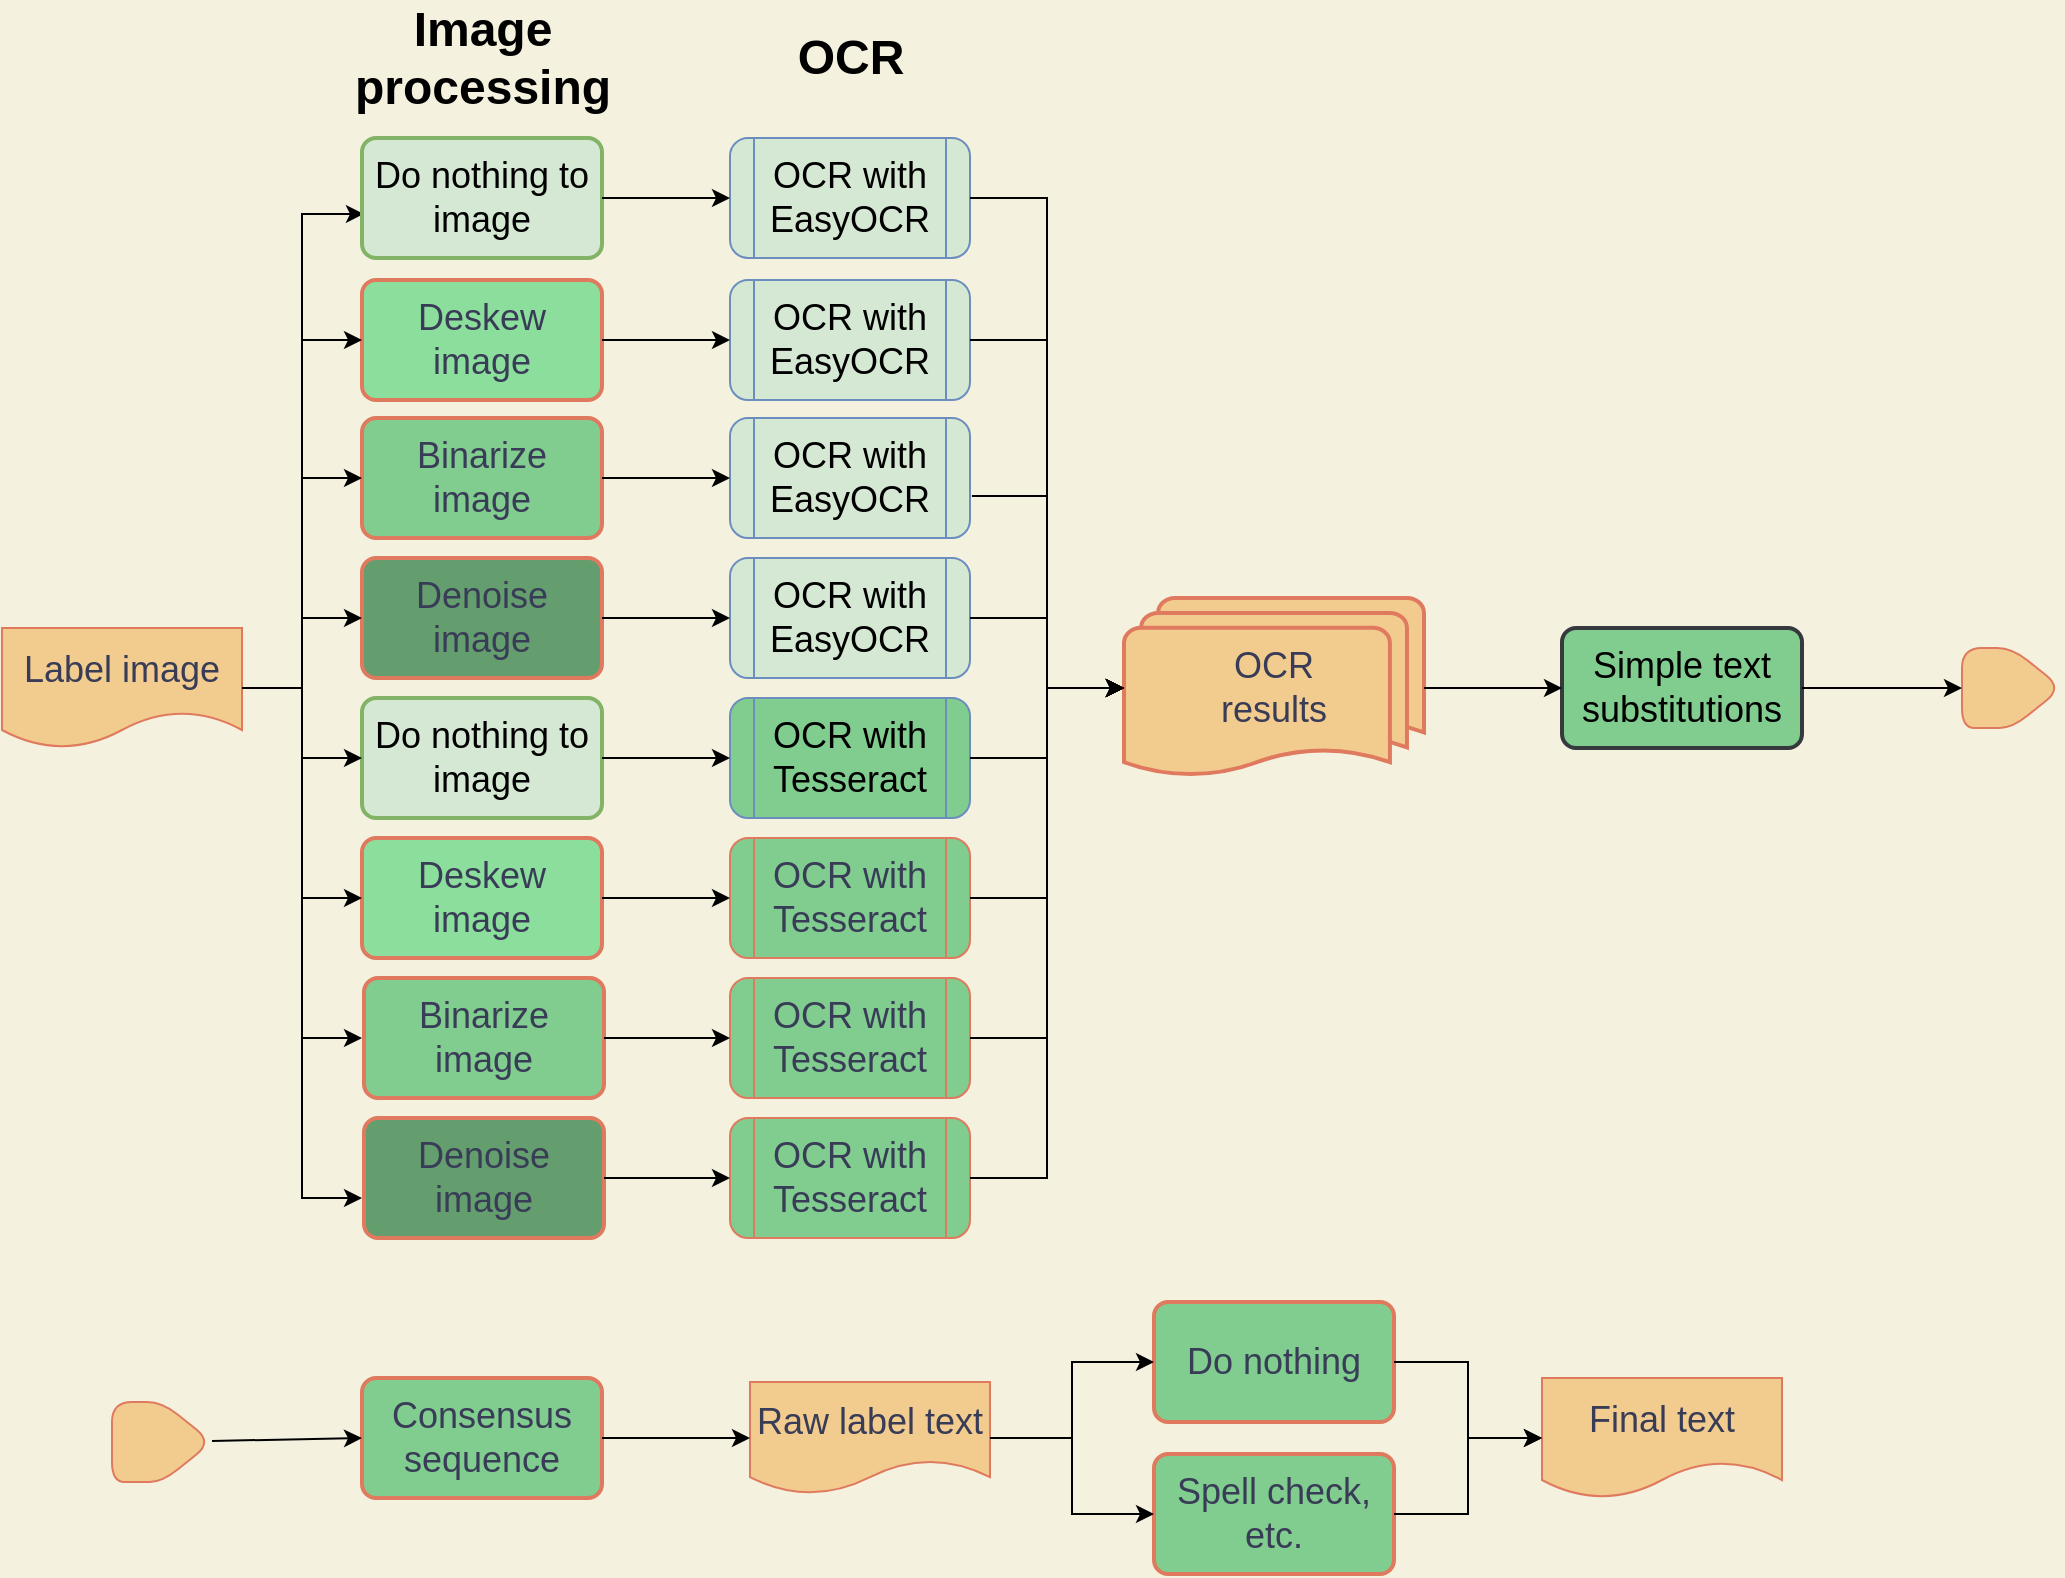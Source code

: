 <mxfile version="20.3.0" type="device"><diagram id="kgpKYQtTHZ0yAKxKKP6v" name="Page-1"><mxGraphModel dx="1102" dy="1209" grid="1" gridSize="10" guides="1" tooltips="1" connect="1" arrows="1" fold="1" page="1" pageScale="1" pageWidth="1100" pageHeight="850" background="#F4F1DE" math="0" shadow="0"><root><mxCell id="0"/><mxCell id="1" parent="0"/><mxCell id="5sHdTP7v1B1ae-Fam6eg-57" style="edgeStyle=orthogonalEdgeStyle;rounded=0;orthogonalLoop=1;jettySize=auto;html=1;exitX=1;exitY=0.5;exitDx=0;exitDy=0;entryX=0.008;entryY=0.633;entryDx=0;entryDy=0;entryPerimeter=0;" parent="1" source="5" target="rkL0Jd7m11eWdwFmsDs1-52" edge="1"><mxGeometry relative="1" as="geometry"/></mxCell><mxCell id="5" value="Label image" style="shape=document;whiteSpace=wrap;html=1;boundedLbl=1;fontSize=18;rounded=1;fillColor=#F2CC8F;strokeColor=#E07A5F;fontColor=#393C56;" parent="1" vertex="1"><mxGeometry x="20" y="335" width="120" height="60" as="geometry"/></mxCell><mxCell id="10" value="OCR&lt;br&gt;results" style="strokeWidth=2;html=1;shape=mxgraph.flowchart.multi-document;whiteSpace=wrap;fontSize=18;rounded=1;fillColor=#F2CC8F;strokeColor=#E07A5F;fontColor=#393C56;" parent="1" vertex="1"><mxGeometry x="581" y="320" width="150" height="90" as="geometry"/></mxCell><mxCell id="18" value="Raw label text" style="shape=document;whiteSpace=wrap;html=1;boundedLbl=1;fontSize=18;rounded=1;fillColor=#F2CC8F;strokeColor=#E07A5F;fontColor=#393C56;" parent="1" vertex="1"><mxGeometry x="394" y="712" width="120" height="56" as="geometry"/></mxCell><mxCell id="20" value="Final text" style="shape=document;whiteSpace=wrap;html=1;boundedLbl=1;fontSize=18;rounded=1;fillColor=#F2CC8F;strokeColor=#E07A5F;fontColor=#393C56;" parent="1" vertex="1"><mxGeometry x="790" y="710" width="120" height="60" as="geometry"/></mxCell><mxCell id="43" value="Consensus sequence" style="rounded=1;whiteSpace=wrap;html=1;absoluteArcSize=1;arcSize=14;strokeWidth=2;fontSize=18;fillColor=#81CC8F;strokeColor=#E07A5F;fontColor=#393C56;" parent="1" vertex="1"><mxGeometry x="200" y="710" width="120" height="60" as="geometry"/></mxCell><mxCell id="xcEXErJ5AjzrYhJP1DjB-54" value="" style="verticalLabelPosition=bottom;verticalAlign=top;html=1;shape=offPageConnector;rounded=1;size=0.5;direction=north;fillColor=#F2CC8F;strokeColor=#E07A5F;fontColor=#393C56;" parent="1" vertex="1"><mxGeometry x="1000" y="345" width="50" height="40" as="geometry"/></mxCell><mxCell id="rkL0Jd7m11eWdwFmsDs1-63" value="" style="verticalLabelPosition=bottom;verticalAlign=top;html=1;shape=offPageConnector;rounded=1;size=0.5;direction=north;fillColor=#F2CC8F;strokeColor=#E07A5F;fontColor=#393C56;" parent="1" vertex="1"><mxGeometry x="75" y="722" width="50" height="40" as="geometry"/></mxCell><mxCell id="rkL0Jd7m11eWdwFmsDs1-87" value="Image&lt;br&gt;processing" style="text;strokeColor=none;fillColor=none;html=1;fontSize=24;fontStyle=1;verticalAlign=middle;align=center;" parent="1" vertex="1"><mxGeometry x="210" y="30" width="100" height="40" as="geometry"/></mxCell><mxCell id="rkL0Jd7m11eWdwFmsDs1-88" value="OCR" style="text;strokeColor=none;fillColor=none;html=1;fontSize=24;fontStyle=1;verticalAlign=middle;align=center;" parent="1" vertex="1"><mxGeometry x="394" y="30" width="100" height="40" as="geometry"/></mxCell><mxCell id="-i7EjhoAqXeXkkZrZDzu-10" value="Deskew image" style="rounded=1;whiteSpace=wrap;html=1;absoluteArcSize=1;arcSize=14;strokeWidth=2;fontSize=18;fillColor=#8CDE9C;strokeColor=#E07A5F;fontColor=#393C56;" parent="1" vertex="1"><mxGeometry x="200" y="161" width="120" height="60" as="geometry"/></mxCell><mxCell id="7" value="Binarize image" style="rounded=1;whiteSpace=wrap;html=1;absoluteArcSize=1;arcSize=14;strokeWidth=2;fontSize=18;fillColor=#81CC8F;strokeColor=#E07A5F;fontColor=#393C56;" parent="1" vertex="1"><mxGeometry x="200" y="230" width="120" height="60" as="geometry"/></mxCell><object label="Denoise image" class="action" id="8"><mxCell style="rounded=1;whiteSpace=wrap;html=1;absoluteArcSize=1;arcSize=14;strokeWidth=2;fontSize=18;fillColor=#649E6F;strokeColor=#E07A5F;fontColor=#393C56;" parent="1" vertex="1"><mxGeometry x="200" y="300" width="120" height="60" as="geometry"/></mxCell></object><mxCell id="rkL0Jd7m11eWdwFmsDs1-52" value="Do nothing to image" style="rounded=1;whiteSpace=wrap;html=1;absoluteArcSize=1;arcSize=14;strokeWidth=2;fontSize=18;fillColor=#d5e8d4;strokeColor=#82b366;" parent="1" vertex="1"><mxGeometry x="200" y="90" width="120" height="60" as="geometry"/></mxCell><mxCell id="LT2ci1H4x0N9MevsjEof-57" value="Spell check, etc." style="rounded=1;whiteSpace=wrap;html=1;absoluteArcSize=1;arcSize=14;strokeWidth=2;fontSize=18;fillColor=#81CC8F;strokeColor=#E07A5F;fontColor=#393C56;" parent="1" vertex="1"><mxGeometry x="596" y="748" width="120" height="60" as="geometry"/></mxCell><mxCell id="YQkeItmMLmsTwrP5QZ_Y-52" value="Simple text&lt;br&gt;substitutions" style="rounded=1;whiteSpace=wrap;html=1;absoluteArcSize=1;arcSize=14;strokeWidth=2;fontSize=18;fillColor=#81CC8F;strokeColor=#36393d;" parent="1" vertex="1"><mxGeometry x="800" y="335" width="120" height="60" as="geometry"/></mxCell><mxCell id="5sHdTP7v1B1ae-Fam6eg-43" value="Deskew image" style="rounded=1;whiteSpace=wrap;html=1;absoluteArcSize=1;arcSize=14;strokeWidth=2;fontSize=18;fillColor=#8CDE9C;strokeColor=#E07A5F;fontColor=#393C56;" parent="1" vertex="1"><mxGeometry x="200" y="440" width="120" height="60" as="geometry"/></mxCell><mxCell id="5sHdTP7v1B1ae-Fam6eg-44" value="Binarize image" style="rounded=1;whiteSpace=wrap;html=1;absoluteArcSize=1;arcSize=14;strokeWidth=2;fontSize=18;fillColor=#81CC8F;strokeColor=#E07A5F;fontColor=#393C56;" parent="1" vertex="1"><mxGeometry x="201" y="510" width="120" height="60" as="geometry"/></mxCell><object label="Denoise image" class="action" id="5sHdTP7v1B1ae-Fam6eg-45"><mxCell style="rounded=1;whiteSpace=wrap;html=1;absoluteArcSize=1;arcSize=14;strokeWidth=2;fontSize=18;fillColor=#649E6F;strokeColor=#E07A5F;fontColor=#393C56;" parent="1" vertex="1"><mxGeometry x="201" y="580" width="120" height="60" as="geometry"/></mxCell></object><mxCell id="5sHdTP7v1B1ae-Fam6eg-46" value="Do nothing to image" style="rounded=1;whiteSpace=wrap;html=1;absoluteArcSize=1;arcSize=14;strokeWidth=2;fontSize=18;fillColor=#d5e8d4;strokeColor=#82b366;" parent="1" vertex="1"><mxGeometry x="200" y="370" width="120" height="60" as="geometry"/></mxCell><mxCell id="9" value="OCR with EasyOCR" style="shape=process;whiteSpace=wrap;html=1;backgroundOutline=1;fontSize=18;rounded=1;fillColor=#D5E8D4;strokeColor=#6c8ebf;" parent="1" vertex="1"><mxGeometry x="384" y="90" width="120" height="60" as="geometry"/></mxCell><mxCell id="rkL0Jd7m11eWdwFmsDs1-58" value="OCR with Tesseract" style="shape=process;whiteSpace=wrap;html=1;backgroundOutline=1;fontSize=18;rounded=1;fillColor=#81CC8F;strokeColor=#6c8ebf;" parent="1" vertex="1"><mxGeometry x="384" y="370" width="120" height="60" as="geometry"/></mxCell><mxCell id="5sHdTP7v1B1ae-Fam6eg-47" value="OCR with EasyOCR" style="shape=process;whiteSpace=wrap;html=1;backgroundOutline=1;fontSize=18;rounded=1;fillColor=#D5E8D4;strokeColor=#6c8ebf;" parent="1" vertex="1"><mxGeometry x="384" y="161" width="120" height="60" as="geometry"/></mxCell><mxCell id="5sHdTP7v1B1ae-Fam6eg-48" value="OCR with EasyOCR" style="shape=process;whiteSpace=wrap;html=1;backgroundOutline=1;fontSize=18;rounded=1;fillColor=#D5E8D4;strokeColor=#6c8ebf;" parent="1" vertex="1"><mxGeometry x="384" y="230" width="120" height="60" as="geometry"/></mxCell><mxCell id="5sHdTP7v1B1ae-Fam6eg-49" value="OCR with EasyOCR" style="shape=process;whiteSpace=wrap;html=1;backgroundOutline=1;fontSize=18;rounded=1;fillColor=#D5E8D4;strokeColor=#6c8ebf;" parent="1" vertex="1"><mxGeometry x="384" y="300" width="120" height="60" as="geometry"/></mxCell><mxCell id="5sHdTP7v1B1ae-Fam6eg-50" value="OCR with Tesseract" style="shape=process;whiteSpace=wrap;html=1;backgroundOutline=1;fontSize=18;rounded=1;fillColor=#81CC8F;strokeColor=#E07A5F;fontColor=#393C56;" parent="1" vertex="1"><mxGeometry x="384" y="440" width="120" height="60" as="geometry"/></mxCell><mxCell id="5sHdTP7v1B1ae-Fam6eg-51" value="OCR with Tesseract" style="shape=process;whiteSpace=wrap;html=1;backgroundOutline=1;fontSize=18;rounded=1;fillColor=#81CC8F;strokeColor=#E07A5F;fontColor=#393C56;" parent="1" vertex="1"><mxGeometry x="384" y="510" width="120" height="60" as="geometry"/></mxCell><mxCell id="5sHdTP7v1B1ae-Fam6eg-52" value="OCR with Tesseract" style="shape=process;whiteSpace=wrap;html=1;backgroundOutline=1;fontSize=18;rounded=1;fillColor=#81CC8F;strokeColor=#E07A5F;fontColor=#393C56;" parent="1" vertex="1"><mxGeometry x="384" y="580" width="120" height="60" as="geometry"/></mxCell><mxCell id="5sHdTP7v1B1ae-Fam6eg-58" style="edgeStyle=orthogonalEdgeStyle;rounded=0;orthogonalLoop=1;jettySize=auto;html=1;entryX=0;entryY=0.5;entryDx=0;entryDy=0;exitX=1;exitY=0.5;exitDx=0;exitDy=0;" parent="1" source="5" target="-i7EjhoAqXeXkkZrZDzu-10" edge="1"><mxGeometry relative="1" as="geometry"><mxPoint x="140" y="360" as="sourcePoint"/><mxPoint x="210.96" y="137.98" as="targetPoint"/></mxGeometry></mxCell><mxCell id="5sHdTP7v1B1ae-Fam6eg-59" style="edgeStyle=orthogonalEdgeStyle;rounded=0;orthogonalLoop=1;jettySize=auto;html=1;entryX=0;entryY=0.5;entryDx=0;entryDy=0;exitX=1;exitY=0.5;exitDx=0;exitDy=0;" parent="1" source="5" target="7" edge="1"><mxGeometry relative="1" as="geometry"><mxPoint x="150" y="375" as="sourcePoint"/><mxPoint x="210" y="201" as="targetPoint"/></mxGeometry></mxCell><mxCell id="5sHdTP7v1B1ae-Fam6eg-60" style="edgeStyle=orthogonalEdgeStyle;rounded=0;orthogonalLoop=1;jettySize=auto;html=1;entryX=0;entryY=0.5;entryDx=0;entryDy=0;exitX=1;exitY=0.5;exitDx=0;exitDy=0;" parent="1" source="5" target="8" edge="1"><mxGeometry relative="1" as="geometry"><mxPoint x="150" y="375" as="sourcePoint"/><mxPoint x="210" y="270" as="targetPoint"/></mxGeometry></mxCell><mxCell id="5sHdTP7v1B1ae-Fam6eg-61" style="edgeStyle=orthogonalEdgeStyle;rounded=0;orthogonalLoop=1;jettySize=auto;html=1;entryX=0;entryY=0.5;entryDx=0;entryDy=0;exitX=1;exitY=0.5;exitDx=0;exitDy=0;" parent="1" source="5" target="5sHdTP7v1B1ae-Fam6eg-46" edge="1"><mxGeometry relative="1" as="geometry"><mxPoint x="160" y="385" as="sourcePoint"/><mxPoint x="220" y="280" as="targetPoint"/></mxGeometry></mxCell><mxCell id="5sHdTP7v1B1ae-Fam6eg-62" style="edgeStyle=orthogonalEdgeStyle;rounded=0;orthogonalLoop=1;jettySize=auto;html=1;entryX=0;entryY=0.5;entryDx=0;entryDy=0;exitX=1;exitY=0.5;exitDx=0;exitDy=0;" parent="1" source="5" target="5sHdTP7v1B1ae-Fam6eg-43" edge="1"><mxGeometry relative="1" as="geometry"><mxPoint x="150" y="375" as="sourcePoint"/><mxPoint x="210" y="410" as="targetPoint"/></mxGeometry></mxCell><mxCell id="5sHdTP7v1B1ae-Fam6eg-64" style="edgeStyle=orthogonalEdgeStyle;rounded=0;orthogonalLoop=1;jettySize=auto;html=1;exitX=1;exitY=0.5;exitDx=0;exitDy=0;" parent="1" source="5" edge="1"><mxGeometry relative="1" as="geometry"><mxPoint x="150" y="375" as="sourcePoint"/><mxPoint x="200" y="540" as="targetPoint"/><Array as="points"><mxPoint x="170" y="365"/><mxPoint x="170" y="540"/></Array></mxGeometry></mxCell><mxCell id="5sHdTP7v1B1ae-Fam6eg-65" style="edgeStyle=orthogonalEdgeStyle;rounded=0;orthogonalLoop=1;jettySize=auto;html=1;exitX=1;exitY=0.5;exitDx=0;exitDy=0;" parent="1" source="5" edge="1"><mxGeometry relative="1" as="geometry"><mxPoint x="160" y="385" as="sourcePoint"/><mxPoint x="200" y="620" as="targetPoint"/><Array as="points"><mxPoint x="170" y="365"/><mxPoint x="170" y="620"/></Array></mxGeometry></mxCell><mxCell id="5sHdTP7v1B1ae-Fam6eg-67" value="" style="endArrow=classic;html=1;rounded=0;exitX=1;exitY=0.5;exitDx=0;exitDy=0;entryX=0;entryY=0.5;entryDx=0;entryDy=0;" parent="1" source="rkL0Jd7m11eWdwFmsDs1-52" target="9" edge="1"><mxGeometry width="50" height="50" relative="1" as="geometry"><mxPoint x="520" y="650" as="sourcePoint"/><mxPoint x="570" y="600" as="targetPoint"/></mxGeometry></mxCell><mxCell id="5sHdTP7v1B1ae-Fam6eg-68" value="" style="endArrow=classic;html=1;rounded=0;exitX=1;exitY=0.5;exitDx=0;exitDy=0;entryX=0;entryY=0.5;entryDx=0;entryDy=0;" parent="1" source="-i7EjhoAqXeXkkZrZDzu-10" target="5sHdTP7v1B1ae-Fam6eg-47" edge="1"><mxGeometry width="50" height="50" relative="1" as="geometry"><mxPoint x="330" y="130" as="sourcePoint"/><mxPoint x="394" y="130" as="targetPoint"/></mxGeometry></mxCell><mxCell id="5sHdTP7v1B1ae-Fam6eg-69" value="" style="endArrow=classic;html=1;rounded=0;exitX=1;exitY=0.5;exitDx=0;exitDy=0;entryX=0;entryY=0.5;entryDx=0;entryDy=0;" parent="1" source="7" target="5sHdTP7v1B1ae-Fam6eg-48" edge="1"><mxGeometry width="50" height="50" relative="1" as="geometry"><mxPoint x="330" y="201" as="sourcePoint"/><mxPoint x="394" y="201" as="targetPoint"/></mxGeometry></mxCell><mxCell id="5sHdTP7v1B1ae-Fam6eg-70" value="" style="endArrow=classic;html=1;rounded=0;exitX=1;exitY=0.5;exitDx=0;exitDy=0;entryX=0;entryY=0.5;entryDx=0;entryDy=0;" parent="1" source="8" target="5sHdTP7v1B1ae-Fam6eg-49" edge="1"><mxGeometry width="50" height="50" relative="1" as="geometry"><mxPoint x="330" y="270" as="sourcePoint"/><mxPoint x="394" y="270" as="targetPoint"/></mxGeometry></mxCell><mxCell id="5sHdTP7v1B1ae-Fam6eg-71" value="" style="endArrow=classic;html=1;rounded=0;exitX=1;exitY=0.5;exitDx=0;exitDy=0;entryX=0;entryY=0.5;entryDx=0;entryDy=0;" parent="1" source="5sHdTP7v1B1ae-Fam6eg-46" target="rkL0Jd7m11eWdwFmsDs1-58" edge="1"><mxGeometry width="50" height="50" relative="1" as="geometry"><mxPoint x="330" y="340" as="sourcePoint"/><mxPoint x="394" y="340" as="targetPoint"/></mxGeometry></mxCell><mxCell id="5sHdTP7v1B1ae-Fam6eg-72" value="" style="endArrow=classic;html=1;rounded=0;exitX=1;exitY=0.5;exitDx=0;exitDy=0;entryX=0;entryY=0.5;entryDx=0;entryDy=0;" parent="1" source="5sHdTP7v1B1ae-Fam6eg-43" target="5sHdTP7v1B1ae-Fam6eg-50" edge="1"><mxGeometry width="50" height="50" relative="1" as="geometry"><mxPoint x="340" y="350" as="sourcePoint"/><mxPoint x="404" y="350" as="targetPoint"/></mxGeometry></mxCell><mxCell id="5sHdTP7v1B1ae-Fam6eg-73" value="" style="endArrow=classic;html=1;rounded=0;exitX=1;exitY=0.5;exitDx=0;exitDy=0;entryX=0;entryY=0.5;entryDx=0;entryDy=0;" parent="1" source="5sHdTP7v1B1ae-Fam6eg-44" target="5sHdTP7v1B1ae-Fam6eg-51" edge="1"><mxGeometry width="50" height="50" relative="1" as="geometry"><mxPoint x="330" y="480" as="sourcePoint"/><mxPoint x="394" y="480" as="targetPoint"/></mxGeometry></mxCell><mxCell id="5sHdTP7v1B1ae-Fam6eg-74" value="" style="endArrow=classic;html=1;rounded=0;exitX=1;exitY=0.5;exitDx=0;exitDy=0;entryX=0;entryY=0.5;entryDx=0;entryDy=0;" parent="1" source="5sHdTP7v1B1ae-Fam6eg-45" target="5sHdTP7v1B1ae-Fam6eg-52" edge="1"><mxGeometry width="50" height="50" relative="1" as="geometry"><mxPoint x="331" y="550" as="sourcePoint"/><mxPoint x="394" y="550" as="targetPoint"/></mxGeometry></mxCell><mxCell id="5sHdTP7v1B1ae-Fam6eg-76" style="edgeStyle=orthogonalEdgeStyle;rounded=0;orthogonalLoop=1;jettySize=auto;html=1;exitX=1;exitY=0.5;exitDx=0;exitDy=0;entryX=0;entryY=0.5;entryDx=0;entryDy=0;entryPerimeter=0;" parent="1" source="9" target="10" edge="1"><mxGeometry relative="1" as="geometry"><mxPoint x="513" y="375" as="sourcePoint"/><mxPoint x="573.96" y="137.98" as="targetPoint"/></mxGeometry></mxCell><mxCell id="5sHdTP7v1B1ae-Fam6eg-77" style="edgeStyle=orthogonalEdgeStyle;rounded=0;orthogonalLoop=1;jettySize=auto;html=1;entryX=0;entryY=0.5;entryDx=0;entryDy=0;entryPerimeter=0;" parent="1" source="5sHdTP7v1B1ae-Fam6eg-47" target="10" edge="1"><mxGeometry relative="1" as="geometry"><mxPoint x="514" y="130" as="sourcePoint"/><mxPoint x="591" y="375" as="targetPoint"/></mxGeometry></mxCell><mxCell id="5sHdTP7v1B1ae-Fam6eg-78" style="edgeStyle=orthogonalEdgeStyle;rounded=0;orthogonalLoop=1;jettySize=auto;html=1;entryX=0;entryY=0.5;entryDx=0;entryDy=0;entryPerimeter=0;exitX=1.008;exitY=0.65;exitDx=0;exitDy=0;exitPerimeter=0;" parent="1" source="5sHdTP7v1B1ae-Fam6eg-48" target="10" edge="1"><mxGeometry relative="1" as="geometry"><mxPoint x="514" y="201" as="sourcePoint"/><mxPoint x="591" y="375" as="targetPoint"/></mxGeometry></mxCell><mxCell id="5sHdTP7v1B1ae-Fam6eg-79" style="edgeStyle=orthogonalEdgeStyle;rounded=0;orthogonalLoop=1;jettySize=auto;html=1;entryX=0;entryY=0.5;entryDx=0;entryDy=0;entryPerimeter=0;exitX=1;exitY=0.5;exitDx=0;exitDy=0;" parent="1" source="5sHdTP7v1B1ae-Fam6eg-49" target="10" edge="1"><mxGeometry relative="1" as="geometry"><mxPoint x="510" y="330" as="sourcePoint"/><mxPoint x="591" y="375" as="targetPoint"/></mxGeometry></mxCell><mxCell id="5sHdTP7v1B1ae-Fam6eg-81" style="edgeStyle=orthogonalEdgeStyle;rounded=0;orthogonalLoop=1;jettySize=auto;html=1;entryX=0;entryY=0.5;entryDx=0;entryDy=0;entryPerimeter=0;exitX=1;exitY=0.5;exitDx=0;exitDy=0;" parent="1" source="rkL0Jd7m11eWdwFmsDs1-58" target="10" edge="1"><mxGeometry relative="1" as="geometry"><mxPoint x="514" y="340" as="sourcePoint"/><mxPoint x="591" y="375" as="targetPoint"/></mxGeometry></mxCell><mxCell id="5sHdTP7v1B1ae-Fam6eg-82" style="edgeStyle=orthogonalEdgeStyle;rounded=0;orthogonalLoop=1;jettySize=auto;html=1;entryX=0;entryY=0.5;entryDx=0;entryDy=0;entryPerimeter=0;exitX=1;exitY=0.5;exitDx=0;exitDy=0;" parent="1" source="5sHdTP7v1B1ae-Fam6eg-50" target="10" edge="1"><mxGeometry relative="1" as="geometry"><mxPoint x="514" y="410" as="sourcePoint"/><mxPoint x="591" y="375" as="targetPoint"/></mxGeometry></mxCell><mxCell id="5sHdTP7v1B1ae-Fam6eg-83" style="edgeStyle=orthogonalEdgeStyle;rounded=0;orthogonalLoop=1;jettySize=auto;html=1;exitX=1;exitY=0.5;exitDx=0;exitDy=0;entryX=0;entryY=0.5;entryDx=0;entryDy=0;entryPerimeter=0;" parent="1" source="5sHdTP7v1B1ae-Fam6eg-51" target="10" edge="1"><mxGeometry relative="1" as="geometry"><mxPoint x="514" y="480" as="sourcePoint"/><mxPoint x="580" y="360" as="targetPoint"/></mxGeometry></mxCell><mxCell id="5sHdTP7v1B1ae-Fam6eg-84" style="edgeStyle=orthogonalEdgeStyle;rounded=0;orthogonalLoop=1;jettySize=auto;html=1;exitX=1;exitY=0.5;exitDx=0;exitDy=0;entryX=0;entryY=0.5;entryDx=0;entryDy=0;entryPerimeter=0;" parent="1" source="5sHdTP7v1B1ae-Fam6eg-52" target="10" edge="1"><mxGeometry relative="1" as="geometry"><mxPoint x="514" y="550" as="sourcePoint"/><mxPoint x="591" y="375" as="targetPoint"/></mxGeometry></mxCell><mxCell id="5sHdTP7v1B1ae-Fam6eg-85" value="" style="endArrow=classic;html=1;rounded=0;entryX=0;entryY=0.5;entryDx=0;entryDy=0;exitX=1;exitY=0.5;exitDx=0;exitDy=0;exitPerimeter=0;" parent="1" source="10" target="YQkeItmMLmsTwrP5QZ_Y-52" edge="1"><mxGeometry width="50" height="50" relative="1" as="geometry"><mxPoint x="520" y="650" as="sourcePoint"/><mxPoint x="570" y="600" as="targetPoint"/></mxGeometry></mxCell><mxCell id="5sHdTP7v1B1ae-Fam6eg-86" value="" style="endArrow=classic;html=1;rounded=0;entryX=0.5;entryY=0;entryDx=0;entryDy=0;exitX=1;exitY=0.5;exitDx=0;exitDy=0;" parent="1" source="YQkeItmMLmsTwrP5QZ_Y-52" target="xcEXErJ5AjzrYhJP1DjB-54" edge="1"><mxGeometry width="50" height="50" relative="1" as="geometry"><mxPoint x="741" y="375" as="sourcePoint"/><mxPoint x="810" y="375" as="targetPoint"/></mxGeometry></mxCell><mxCell id="5sHdTP7v1B1ae-Fam6eg-90" value="" style="endArrow=classic;html=1;rounded=0;entryX=0;entryY=0.5;entryDx=0;entryDy=0;" parent="1" source="rkL0Jd7m11eWdwFmsDs1-63" target="43" edge="1"><mxGeometry width="50" height="50" relative="1" as="geometry"><mxPoint x="110" y="742" as="sourcePoint"/><mxPoint x="570" y="572" as="targetPoint"/></mxGeometry></mxCell><mxCell id="5sHdTP7v1B1ae-Fam6eg-92" value="" style="endArrow=classic;html=1;rounded=0;entryX=0;entryY=0.5;entryDx=0;entryDy=0;exitX=1;exitY=0.5;exitDx=0;exitDy=0;" parent="1" source="43" target="18" edge="1"><mxGeometry width="50" height="50" relative="1" as="geometry"><mxPoint x="110" y="753.6" as="sourcePoint"/><mxPoint x="210" y="752" as="targetPoint"/></mxGeometry></mxCell><mxCell id="k6aYsecCAa3aYGoOekWu-43" value="Do nothing" style="rounded=1;whiteSpace=wrap;html=1;absoluteArcSize=1;arcSize=14;strokeWidth=2;fontSize=18;fillColor=#81CC8F;strokeColor=#E07A5F;fontColor=#393C56;" vertex="1" parent="1"><mxGeometry x="596" y="672" width="120" height="60" as="geometry"/></mxCell><mxCell id="k6aYsecCAa3aYGoOekWu-45" style="edgeStyle=orthogonalEdgeStyle;rounded=0;orthogonalLoop=1;jettySize=auto;html=1;entryX=0;entryY=0.5;entryDx=0;entryDy=0;exitX=1;exitY=0.5;exitDx=0;exitDy=0;" edge="1" parent="1" source="18" target="k6aYsecCAa3aYGoOekWu-43"><mxGeometry relative="1" as="geometry"><mxPoint x="520" y="730" as="sourcePoint"/><mxPoint x="591" y="375" as="targetPoint"/></mxGeometry></mxCell><mxCell id="k6aYsecCAa3aYGoOekWu-46" style="edgeStyle=orthogonalEdgeStyle;rounded=0;orthogonalLoop=1;jettySize=auto;html=1;entryX=0;entryY=0.5;entryDx=0;entryDy=0;exitX=1;exitY=0.5;exitDx=0;exitDy=0;" edge="1" parent="1" source="18" target="LT2ci1H4x0N9MevsjEof-57"><mxGeometry relative="1" as="geometry"><mxPoint x="524" y="750" as="sourcePoint"/><mxPoint x="606" y="712" as="targetPoint"/></mxGeometry></mxCell><mxCell id="k6aYsecCAa3aYGoOekWu-48" style="edgeStyle=orthogonalEdgeStyle;rounded=0;orthogonalLoop=1;jettySize=auto;html=1;entryX=0;entryY=0.5;entryDx=0;entryDy=0;exitX=1;exitY=0.5;exitDx=0;exitDy=0;" edge="1" parent="1" source="k6aYsecCAa3aYGoOekWu-43" target="20"><mxGeometry relative="1" as="geometry"><mxPoint x="524" y="750" as="sourcePoint"/><mxPoint x="606" y="712" as="targetPoint"/></mxGeometry></mxCell><mxCell id="k6aYsecCAa3aYGoOekWu-49" style="edgeStyle=orthogonalEdgeStyle;rounded=0;orthogonalLoop=1;jettySize=auto;html=1;entryX=0;entryY=0.5;entryDx=0;entryDy=0;exitX=1;exitY=0.5;exitDx=0;exitDy=0;" edge="1" parent="1" source="LT2ci1H4x0N9MevsjEof-57" target="20"><mxGeometry relative="1" as="geometry"><mxPoint x="726" y="712" as="sourcePoint"/><mxPoint x="800" y="750" as="targetPoint"/></mxGeometry></mxCell></root></mxGraphModel></diagram></mxfile>
